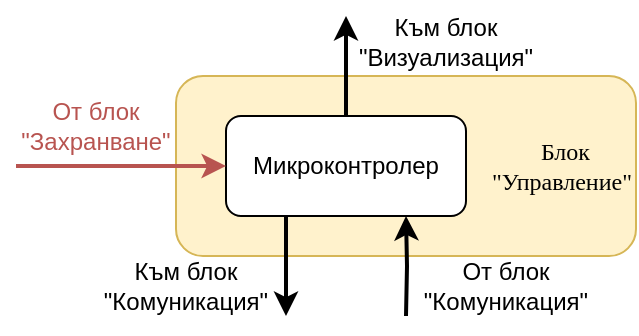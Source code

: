 <mxfile version="12.6.6" type="device"><diagram id="C5RBs43oDa-KdzZeNtuy" name="Page-1"><mxGraphModel dx="569" dy="285" grid="1" gridSize="10" guides="1" tooltips="1" connect="1" arrows="1" fold="1" page="1" pageScale="1" pageWidth="827" pageHeight="1169" math="0" shadow="0"><root><mxCell id="WIyWlLk6GJQsqaUBKTNV-0"/><mxCell id="WIyWlLk6GJQsqaUBKTNV-1" parent="WIyWlLk6GJQsqaUBKTNV-0"/><mxCell id="fW3TqtSzrojyCsGFCnBx-0" value="Блок&amp;nbsp; &amp;nbsp; &amp;nbsp; &amp;nbsp;&lt;br&gt;&quot;Управление&quot;" style="rounded=1;whiteSpace=wrap;html=1;fillColor=#FFF2CC;strokeColor=#D6B656;fontFamily=Tahoma;fontStyle=0;verticalAlign=middle;align=right;" parent="WIyWlLk6GJQsqaUBKTNV-1" vertex="1"><mxGeometry x="340" y="350" width="230" height="90" as="geometry"/></mxCell><mxCell id="Huu_bbT5uVvqRd9ZXJoG-0" value="Микроконтролер" style="rounded=1;whiteSpace=wrap;html=1;" parent="WIyWlLk6GJQsqaUBKTNV-1" vertex="1"><mxGeometry x="365" y="370" width="120" height="50" as="geometry"/></mxCell><mxCell id="Huu_bbT5uVvqRd9ZXJoG-5" style="edgeStyle=orthogonalEdgeStyle;rounded=0;orthogonalLoop=1;jettySize=auto;html=1;strokeWidth=2;fontColor=#B85450;strokeColor=#B85450;entryX=0;entryY=0.5;entryDx=0;entryDy=0;" parent="WIyWlLk6GJQsqaUBKTNV-1" target="Huu_bbT5uVvqRd9ZXJoG-0" edge="1"><mxGeometry relative="1" as="geometry"><mxPoint x="260" y="395" as="sourcePoint"/><mxPoint x="348" y="375" as="targetPoint"/><Array as="points"><mxPoint x="270" y="395"/><mxPoint x="270" y="395"/></Array></mxGeometry></mxCell><mxCell id="Huu_bbT5uVvqRd9ZXJoG-1" value="От блок &quot;Захранване&quot;" style="text;html=1;strokeColor=none;fillColor=none;align=center;verticalAlign=middle;whiteSpace=wrap;rounded=0;fontColor=#B85450;" parent="WIyWlLk6GJQsqaUBKTNV-1" vertex="1"><mxGeometry x="260" y="360" width="80" height="30" as="geometry"/></mxCell><mxCell id="Huu_bbT5uVvqRd9ZXJoG-9" style="edgeStyle=orthogonalEdgeStyle;rounded=0;orthogonalLoop=1;jettySize=auto;html=1;strokeColor=#000000;strokeWidth=2;fontColor=#B85450;" parent="WIyWlLk6GJQsqaUBKTNV-1" edge="1"><mxGeometry relative="1" as="geometry"><mxPoint x="395" y="420" as="sourcePoint"/><mxPoint x="395" y="470" as="targetPoint"/><Array as="points"/></mxGeometry></mxCell><mxCell id="Huu_bbT5uVvqRd9ZXJoG-2" value="&lt;font color=&quot;#000000&quot;&gt;Към блок &quot;Комуникация&quot;&lt;/font&gt;" style="text;html=1;strokeColor=none;fillColor=none;align=center;verticalAlign=middle;whiteSpace=wrap;rounded=0;fontColor=#B85450;" parent="WIyWlLk6GJQsqaUBKTNV-1" vertex="1"><mxGeometry x="300" y="440" width="90" height="30" as="geometry"/></mxCell><mxCell id="oskq-gTLsgPDPQrXOWa0-1" style="edgeStyle=orthogonalEdgeStyle;rounded=0;orthogonalLoop=1;jettySize=auto;html=1;strokeColor=#000000;strokeWidth=2;fontColor=#B85450;entryX=0.75;entryY=1;entryDx=0;entryDy=0;" edge="1" parent="WIyWlLk6GJQsqaUBKTNV-1" target="Huu_bbT5uVvqRd9ZXJoG-0"><mxGeometry relative="1" as="geometry"><mxPoint x="455" y="470" as="sourcePoint"/><mxPoint x="500" y="470" as="targetPoint"/><Array as="points"/></mxGeometry></mxCell><mxCell id="oskq-gTLsgPDPQrXOWa0-2" value="&lt;font color=&quot;#000000&quot;&gt;От блок &quot;Комуникация&quot;&lt;/font&gt;" style="text;html=1;strokeColor=none;fillColor=none;align=center;verticalAlign=middle;whiteSpace=wrap;rounded=0;fontColor=#B85450;" vertex="1" parent="WIyWlLk6GJQsqaUBKTNV-1"><mxGeometry x="460" y="440" width="90" height="30" as="geometry"/></mxCell><mxCell id="oskq-gTLsgPDPQrXOWa0-3" style="edgeStyle=orthogonalEdgeStyle;rounded=0;orthogonalLoop=1;jettySize=auto;html=1;strokeColor=#000000;strokeWidth=2;fontColor=#B85450;exitX=0.5;exitY=0;exitDx=0;exitDy=0;" edge="1" parent="WIyWlLk6GJQsqaUBKTNV-1" source="Huu_bbT5uVvqRd9ZXJoG-0"><mxGeometry relative="1" as="geometry"><mxPoint x="472.26" y="260" as="sourcePoint"/><mxPoint x="425" y="320" as="targetPoint"/><Array as="points"><mxPoint x="425" y="340"/><mxPoint x="425" y="340"/></Array></mxGeometry></mxCell><mxCell id="oskq-gTLsgPDPQrXOWa0-4" value="&lt;font color=&quot;#000000&quot;&gt;Към блок &quot;Визуализация&quot;&lt;/font&gt;" style="text;html=1;strokeColor=none;fillColor=none;align=center;verticalAlign=bottom;whiteSpace=wrap;rounded=0;fontColor=#B85450;" vertex="1" parent="WIyWlLk6GJQsqaUBKTNV-1"><mxGeometry x="430" y="320" width="90" height="30" as="geometry"/></mxCell></root></mxGraphModel></diagram></mxfile>